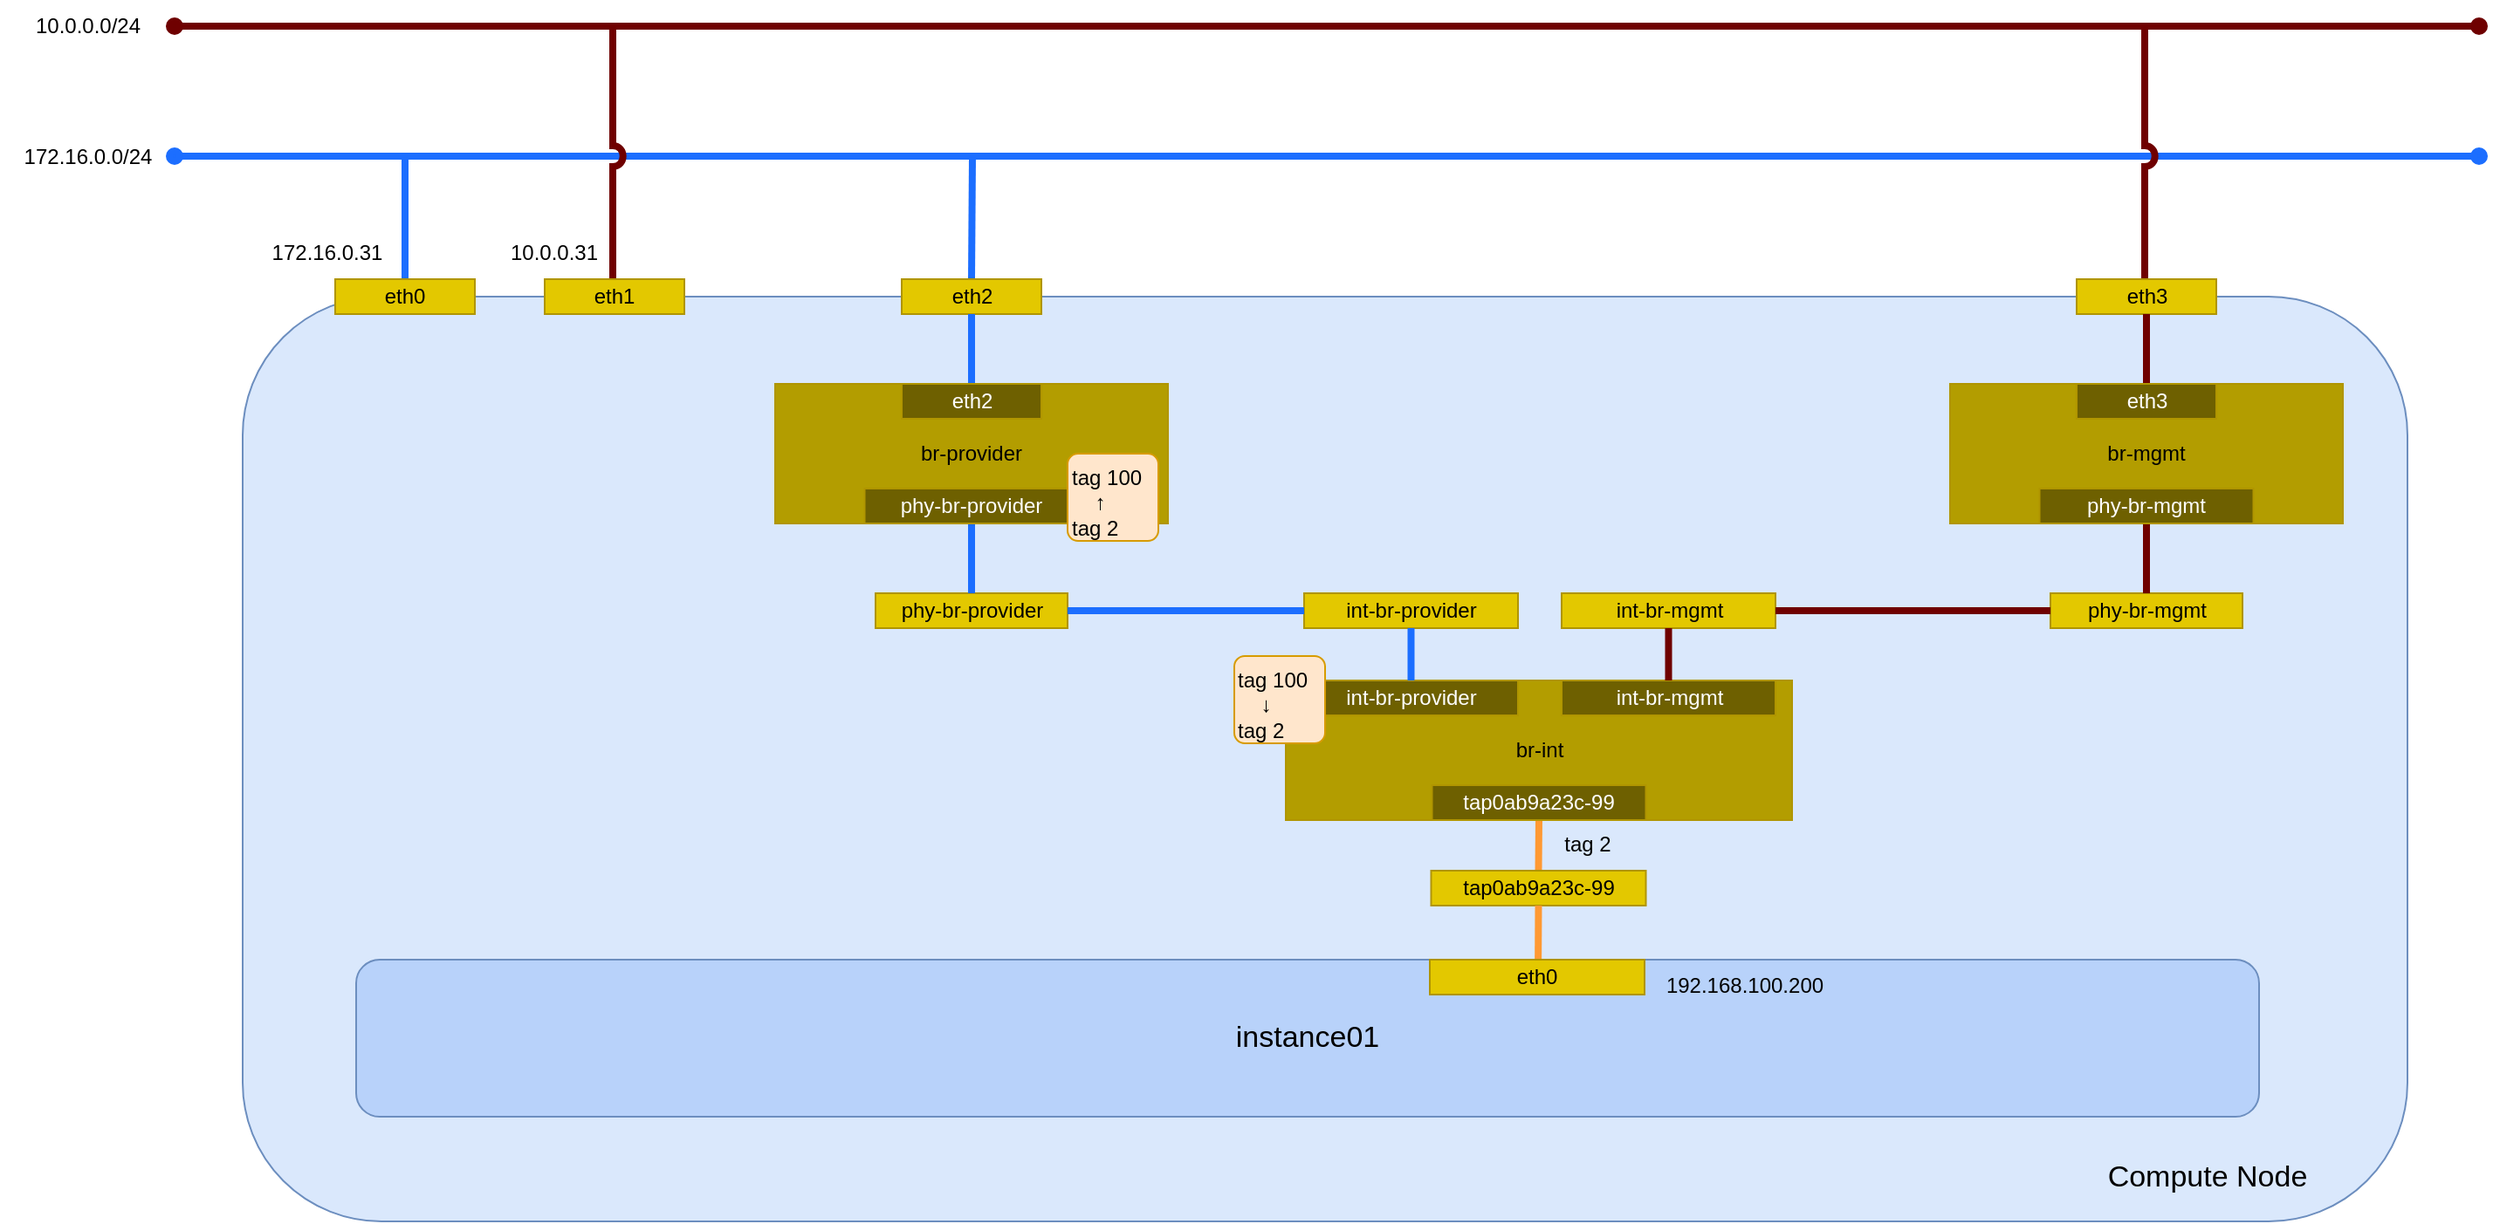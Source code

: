 <mxfile version="24.4.0" type="device">
  <diagram name="ページ1" id="6O8cq4Rfigk1k-ii5kAo">
    <mxGraphModel dx="2482" dy="666" grid="1" gridSize="10" guides="1" tooltips="1" connect="1" arrows="1" fold="1" page="1" pageScale="1" pageWidth="827" pageHeight="1169" math="0" shadow="0">
      <root>
        <mxCell id="0" />
        <object label="ネットワーク" id="1">
          <mxCell style="locked=1;" parent="0" />
        </object>
        <mxCell id="nmcxP7l3HHxIJU_-N-T5-9" value="" style="endArrow=oval;html=1;rounded=0;startArrow=oval;startFill=1;endFill=1;strokeWidth=4;fillColor=#a20025;strokeColor=#6F0000;" parent="1" edge="1">
          <mxGeometry width="50" height="50" relative="1" as="geometry">
            <mxPoint x="-694" y="35" as="sourcePoint" />
            <mxPoint x="626" y="35" as="targetPoint" />
          </mxGeometry>
        </mxCell>
        <mxCell id="nmcxP7l3HHxIJU_-N-T5-10" value="10.0.0.0/24" style="text;html=1;align=center;verticalAlign=middle;resizable=0;points=[];autosize=1;strokeColor=none;fillColor=none;" parent="1" vertex="1">
          <mxGeometry x="-784" y="20" width="80" height="30" as="geometry" />
        </mxCell>
        <mxCell id="nmcxP7l3HHxIJU_-N-T5-11" value="" style="endArrow=oval;html=1;rounded=0;startArrow=oval;startFill=1;endFill=1;strokeWidth=4;fillColor=#a20025;strokeColor=#1C6EFF;" parent="1" edge="1">
          <mxGeometry width="50" height="50" relative="1" as="geometry">
            <mxPoint x="-694" y="109.5" as="sourcePoint" />
            <mxPoint x="626" y="109.5" as="targetPoint" />
          </mxGeometry>
        </mxCell>
        <mxCell id="nmcxP7l3HHxIJU_-N-T5-12" value="172.16.0.0/24" style="text;html=1;align=center;verticalAlign=middle;resizable=0;points=[];autosize=1;strokeColor=none;fillColor=none;" parent="1" vertex="1">
          <mxGeometry x="-794" y="95" width="100" height="30" as="geometry" />
        </mxCell>
        <mxCell id="nmcxP7l3HHxIJU_-N-T5-13" value="" style="endArrow=none;html=1;rounded=0;startArrow=none;startFill=0;endFill=0;strokeWidth=4;fillColor=#a20025;strokeColor=#1C6EFF;jumpStyle=arc;" parent="1" edge="1">
          <mxGeometry width="50" height="50" relative="1" as="geometry">
            <mxPoint x="-562" y="110" as="sourcePoint" />
            <mxPoint x="-562" y="190" as="targetPoint" />
          </mxGeometry>
        </mxCell>
        <mxCell id="nmcxP7l3HHxIJU_-N-T5-14" value="" style="endArrow=none;html=1;rounded=0;startArrow=none;startFill=0;endFill=0;strokeWidth=4;fillColor=#a20025;strokeColor=#1C6EFF;jumpStyle=arc;" parent="1" edge="1">
          <mxGeometry width="50" height="50" relative="1" as="geometry">
            <mxPoint x="-237" y="110" as="sourcePoint" />
            <mxPoint x="-237.5" y="180" as="targetPoint" />
          </mxGeometry>
        </mxCell>
        <mxCell id="nmcxP7l3HHxIJU_-N-T5-15" value="" style="endArrow=none;html=1;rounded=0;startArrow=none;startFill=0;endFill=0;strokeWidth=4;fillColor=#a20025;strokeColor=#6F0000;jumpStyle=arc;" parent="1" edge="1">
          <mxGeometry width="50" height="50" relative="1" as="geometry">
            <mxPoint x="434.5" y="36" as="sourcePoint" />
            <mxPoint x="434.5" y="190" as="targetPoint" />
          </mxGeometry>
        </mxCell>
        <mxCell id="nmcxP7l3HHxIJU_-N-T5-16" value="" style="endArrow=none;html=1;rounded=0;startArrow=none;startFill=0;endFill=0;strokeWidth=4;fillColor=#a20025;strokeColor=#6F0000;jumpStyle=arc;" parent="1" edge="1">
          <mxGeometry width="50" height="50" relative="1" as="geometry">
            <mxPoint x="-443" y="34" as="sourcePoint" />
            <mxPoint x="-443" y="190" as="targetPoint" />
          </mxGeometry>
        </mxCell>
        <object label="マシン" id="ExSx5SIZApUU_Iw7rpWn-6">
          <mxCell style="locked=1;" parent="0" />
        </object>
        <mxCell id="nmcxP7l3HHxIJU_-N-T5-17" value="" style="rounded=1;whiteSpace=wrap;html=1;fillColor=#dae8fc;strokeColor=#6c8ebf;" parent="ExSx5SIZApUU_Iw7rpWn-6" vertex="1">
          <mxGeometry x="-655" y="190" width="1240" height="530" as="geometry" />
        </mxCell>
        <mxCell id="nmcxP7l3HHxIJU_-N-T5-18" value="eth1" style="rounded=0;whiteSpace=wrap;html=1;fillColor=#e3c800;fontColor=#000000;strokeColor=#B09500;" parent="ExSx5SIZApUU_Iw7rpWn-6" vertex="1">
          <mxGeometry x="-482" y="180" width="80" height="20" as="geometry" />
        </mxCell>
        <mxCell id="nmcxP7l3HHxIJU_-N-T5-19" value="eth0" style="rounded=0;whiteSpace=wrap;html=1;fillColor=#e3c800;fontColor=#000000;strokeColor=#B09500;" parent="ExSx5SIZApUU_Iw7rpWn-6" vertex="1">
          <mxGeometry x="-602" y="180" width="80" height="20" as="geometry" />
        </mxCell>
        <mxCell id="nmcxP7l3HHxIJU_-N-T5-20" value="172.16.0.31" style="text;html=1;align=center;verticalAlign=middle;resizable=0;points=[];autosize=1;strokeColor=none;fillColor=none;" parent="ExSx5SIZApUU_Iw7rpWn-6" vertex="1">
          <mxGeometry x="-652" y="150" width="90" height="30" as="geometry" />
        </mxCell>
        <mxCell id="nmcxP7l3HHxIJU_-N-T5-21" value="eth2" style="rounded=0;whiteSpace=wrap;html=1;fillColor=#e3c800;fontColor=#000000;strokeColor=#B09500;" parent="ExSx5SIZApUU_Iw7rpWn-6" vertex="1">
          <mxGeometry x="-277.5" y="180" width="80" height="20" as="geometry" />
        </mxCell>
        <mxCell id="nmcxP7l3HHxIJU_-N-T5-22" value="&lt;div&gt;eth3&lt;/div&gt;" style="rounded=0;whiteSpace=wrap;html=1;fillColor=#e3c800;fontColor=#000000;strokeColor=#B09500;" parent="ExSx5SIZApUU_Iw7rpWn-6" vertex="1">
          <mxGeometry x="395.5" y="180" width="80" height="20" as="geometry" />
        </mxCell>
        <mxCell id="nmcxP7l3HHxIJU_-N-T5-23" value="10.0.0.31" style="text;html=1;align=center;verticalAlign=middle;resizable=0;points=[];autosize=1;strokeColor=none;fillColor=none;" parent="ExSx5SIZApUU_Iw7rpWn-6" vertex="1">
          <mxGeometry x="-512" y="150" width="70" height="30" as="geometry" />
        </mxCell>
        <mxCell id="nmcxP7l3HHxIJU_-N-T5-24" value="&lt;font style=&quot;font-size: 17px;&quot;&gt;Compute Node&lt;/font&gt;" style="text;html=1;align=center;verticalAlign=middle;resizable=0;points=[];autosize=1;strokeColor=none;fillColor=none;" parent="ExSx5SIZApUU_Iw7rpWn-6" vertex="1">
          <mxGeometry x="400" y="680" width="140" height="30" as="geometry" />
        </mxCell>
        <mxCell id="nmcxP7l3HHxIJU_-N-T5-25" value="br-provider" style="rounded=0;whiteSpace=wrap;html=1;fillColor=#B39D00;fontColor=#000000;strokeColor=#B09500;" parent="ExSx5SIZApUU_Iw7rpWn-6" vertex="1">
          <mxGeometry x="-350" y="240" width="225" height="80" as="geometry" />
        </mxCell>
        <mxCell id="nmcxP7l3HHxIJU_-N-T5-26" value="phy-br-provider" style="rounded=0;whiteSpace=wrap;html=1;fillColor=#e3c800;fontColor=#000000;strokeColor=#B09500;" parent="ExSx5SIZApUU_Iw7rpWn-6" vertex="1">
          <mxGeometry x="-292.5" y="360" width="110" height="20" as="geometry" />
        </mxCell>
        <mxCell id="nmcxP7l3HHxIJU_-N-T5-27" value="" style="endArrow=none;html=1;rounded=0;startArrow=none;startFill=0;endFill=0;strokeWidth=4;fillColor=#a20025;strokeColor=#1C6EFF;jumpStyle=arc;entryX=0.5;entryY=0;entryDx=0;entryDy=0;exitX=0.5;exitY=1;exitDx=0;exitDy=0;" parent="ExSx5SIZApUU_Iw7rpWn-6" source="nmcxP7l3HHxIJU_-N-T5-21" target="nmcxP7l3HHxIJU_-N-T5-30" edge="1">
          <mxGeometry width="50" height="50" relative="1" as="geometry">
            <mxPoint x="-226.5" y="100" as="sourcePoint" />
            <mxPoint x="-226.5" y="180" as="targetPoint" />
          </mxGeometry>
        </mxCell>
        <mxCell id="nmcxP7l3HHxIJU_-N-T5-28" value="" style="endArrow=none;html=1;rounded=0;startArrow=none;startFill=0;endFill=0;strokeWidth=4;fillColor=#a20025;strokeColor=#1C6EFF;jumpStyle=arc;entryX=0.5;entryY=0;entryDx=0;entryDy=0;exitX=0.5;exitY=1;exitDx=0;exitDy=0;" parent="ExSx5SIZApUU_Iw7rpWn-6" source="nmcxP7l3HHxIJU_-N-T5-31" target="nmcxP7l3HHxIJU_-N-T5-26" edge="1">
          <mxGeometry width="50" height="50" relative="1" as="geometry">
            <mxPoint x="-227.5" y="200" as="sourcePoint" />
            <mxPoint x="-227.5" y="225" as="targetPoint" />
          </mxGeometry>
        </mxCell>
        <mxCell id="nmcxP7l3HHxIJU_-N-T5-30" value="&lt;font color=&quot;#ffffff&quot;&gt;eth2&lt;/font&gt;" style="rounded=0;whiteSpace=wrap;html=1;fillColor=#6E6000;fontColor=#000000;strokeColor=#B09500;" parent="ExSx5SIZApUU_Iw7rpWn-6" vertex="1">
          <mxGeometry x="-277.5" y="240" width="80" height="20" as="geometry" />
        </mxCell>
        <mxCell id="nmcxP7l3HHxIJU_-N-T5-31" value="&lt;font color=&quot;#ffffff&quot;&gt;phy-br-provider&lt;/font&gt;" style="rounded=0;whiteSpace=wrap;html=1;fillColor=#6E6000;fontColor=#000000;strokeColor=#B09500;" parent="ExSx5SIZApUU_Iw7rpWn-6" vertex="1">
          <mxGeometry x="-298.75" y="300" width="122.5" height="20" as="geometry" />
        </mxCell>
        <mxCell id="nmcxP7l3HHxIJU_-N-T5-33" value="br-mgmt" style="rounded=0;whiteSpace=wrap;html=1;fillColor=#B39D00;fontColor=#000000;strokeColor=#B09500;" parent="ExSx5SIZApUU_Iw7rpWn-6" vertex="1">
          <mxGeometry x="323" y="240" width="225" height="80" as="geometry" />
        </mxCell>
        <mxCell id="nmcxP7l3HHxIJU_-N-T5-34" value="phy-br-mgmt" style="rounded=0;whiteSpace=wrap;html=1;fillColor=#e3c800;fontColor=#000000;strokeColor=#B09500;" parent="ExSx5SIZApUU_Iw7rpWn-6" vertex="1">
          <mxGeometry x="380.5" y="360" width="110" height="20" as="geometry" />
        </mxCell>
        <mxCell id="nmcxP7l3HHxIJU_-N-T5-35" value="" style="endArrow=none;html=1;rounded=0;startArrow=none;startFill=0;endFill=0;strokeWidth=4;fillColor=#a20025;strokeColor=#6F0000;jumpStyle=arc;entryX=0.5;entryY=0;entryDx=0;entryDy=0;exitX=0.5;exitY=1;exitDx=0;exitDy=0;" parent="ExSx5SIZApUU_Iw7rpWn-6" source="nmcxP7l3HHxIJU_-N-T5-22" target="nmcxP7l3HHxIJU_-N-T5-37" edge="1">
          <mxGeometry width="50" height="50" relative="1" as="geometry">
            <mxPoint x="435.5" y="190" as="sourcePoint" />
            <mxPoint x="446.5" y="180" as="targetPoint" />
          </mxGeometry>
        </mxCell>
        <mxCell id="nmcxP7l3HHxIJU_-N-T5-36" value="" style="endArrow=none;html=1;rounded=0;startArrow=none;startFill=0;endFill=0;strokeWidth=4;fillColor=#a20025;strokeColor=#6F0000;jumpStyle=arc;entryX=0.5;entryY=0;entryDx=0;entryDy=0;exitX=0.5;exitY=1;exitDx=0;exitDy=0;" parent="ExSx5SIZApUU_Iw7rpWn-6" source="nmcxP7l3HHxIJU_-N-T5-38" target="nmcxP7l3HHxIJU_-N-T5-34" edge="1">
          <mxGeometry width="50" height="50" relative="1" as="geometry">
            <mxPoint x="445.5" y="200" as="sourcePoint" />
            <mxPoint x="445.5" y="225" as="targetPoint" />
          </mxGeometry>
        </mxCell>
        <mxCell id="nmcxP7l3HHxIJU_-N-T5-37" value="&lt;font color=&quot;#ffffff&quot;&gt;eth3&lt;/font&gt;" style="rounded=0;whiteSpace=wrap;html=1;fillColor=#6E6000;fontColor=#000000;strokeColor=#B09500;" parent="ExSx5SIZApUU_Iw7rpWn-6" vertex="1">
          <mxGeometry x="395.5" y="240" width="80" height="20" as="geometry" />
        </mxCell>
        <mxCell id="nmcxP7l3HHxIJU_-N-T5-38" value="&lt;font color=&quot;#ffffff&quot;&gt;phy-br-mgmt&lt;/font&gt;" style="rounded=0;whiteSpace=wrap;html=1;fillColor=#6E6000;fontColor=#000000;strokeColor=#B09500;" parent="ExSx5SIZApUU_Iw7rpWn-6" vertex="1">
          <mxGeometry x="374.25" y="300" width="122.5" height="20" as="geometry" />
        </mxCell>
        <mxCell id="nmcxP7l3HHxIJU_-N-T5-39" value="br-int" style="rounded=0;whiteSpace=wrap;html=1;fillColor=#B39D00;fontColor=#000000;strokeColor=#B09500;" parent="ExSx5SIZApUU_Iw7rpWn-6" vertex="1">
          <mxGeometry x="-57.5" y="410" width="290" height="80" as="geometry" />
        </mxCell>
        <mxCell id="nmcxP7l3HHxIJU_-N-T5-40" value="&lt;font color=&quot;#ffffff&quot;&gt;int-br-provider&lt;/font&gt;" style="rounded=0;whiteSpace=wrap;html=1;fillColor=#6E6000;fontColor=#000000;strokeColor=#B09500;" parent="ExSx5SIZApUU_Iw7rpWn-6" vertex="1">
          <mxGeometry x="-47" y="410" width="122.5" height="20" as="geometry" />
        </mxCell>
        <mxCell id="nmcxP7l3HHxIJU_-N-T5-41" value="&lt;font color=&quot;#ffffff&quot;&gt;int-br-mgmt&lt;/font&gt;" style="rounded=0;whiteSpace=wrap;html=1;fillColor=#6E6000;fontColor=#000000;strokeColor=#B09500;" parent="ExSx5SIZApUU_Iw7rpWn-6" vertex="1">
          <mxGeometry x="100.5" y="410" width="122.5" height="20" as="geometry" />
        </mxCell>
        <mxCell id="nmcxP7l3HHxIJU_-N-T5-42" value="int-br-provider" style="rounded=0;whiteSpace=wrap;html=1;fillColor=#e3c800;fontColor=#000000;strokeColor=#B09500;" parent="ExSx5SIZApUU_Iw7rpWn-6" vertex="1">
          <mxGeometry x="-47" y="360" width="122.5" height="20" as="geometry" />
        </mxCell>
        <mxCell id="nmcxP7l3HHxIJU_-N-T5-43" value="int-br-mgmt" style="rounded=0;whiteSpace=wrap;html=1;fillColor=#e3c800;fontColor=#000000;strokeColor=#B09500;" parent="ExSx5SIZApUU_Iw7rpWn-6" vertex="1">
          <mxGeometry x="100.5" y="360" width="122.5" height="20" as="geometry" />
        </mxCell>
        <mxCell id="nmcxP7l3HHxIJU_-N-T5-44" value="" style="endArrow=none;html=1;rounded=0;startArrow=none;startFill=0;endFill=0;strokeWidth=4;fillColor=#a20025;strokeColor=#1C6EFF;jumpStyle=arc;entryX=0;entryY=0.5;entryDx=0;entryDy=0;exitX=1;exitY=0.5;exitDx=0;exitDy=0;" parent="ExSx5SIZApUU_Iw7rpWn-6" source="nmcxP7l3HHxIJU_-N-T5-26" target="nmcxP7l3HHxIJU_-N-T5-42" edge="1">
          <mxGeometry width="50" height="50" relative="1" as="geometry">
            <mxPoint x="-227" y="330" as="sourcePoint" />
            <mxPoint x="-227" y="370" as="targetPoint" />
          </mxGeometry>
        </mxCell>
        <mxCell id="nmcxP7l3HHxIJU_-N-T5-45" value="" style="endArrow=none;html=1;rounded=0;startArrow=none;startFill=0;endFill=0;strokeWidth=4;fillColor=#a20025;strokeColor=#FF9933;jumpStyle=arc;exitX=0.5;exitY=1;exitDx=0;exitDy=0;entryX=0.5;entryY=0;entryDx=0;entryDy=0;" parent="ExSx5SIZApUU_Iw7rpWn-6" source="PTYmkBVkSRzFn1gX9XiX-7" target="8hwlycpKDpt2aF7OGgKg-3" edge="1">
          <mxGeometry width="50" height="50" relative="1" as="geometry">
            <mxPoint x="-172" y="380" as="sourcePoint" />
            <mxPoint x="88" y="520" as="targetPoint" />
          </mxGeometry>
        </mxCell>
        <mxCell id="nmcxP7l3HHxIJU_-N-T5-46" value="" style="endArrow=none;html=1;rounded=0;startArrow=none;startFill=0;endFill=0;strokeWidth=4;fillColor=#a20025;strokeColor=#6F0000;jumpStyle=arc;entryX=1;entryY=0.5;entryDx=0;entryDy=0;exitX=0;exitY=0.5;exitDx=0;exitDy=0;" parent="ExSx5SIZApUU_Iw7rpWn-6" source="nmcxP7l3HHxIJU_-N-T5-34" target="nmcxP7l3HHxIJU_-N-T5-43" edge="1">
          <mxGeometry width="50" height="50" relative="1" as="geometry">
            <mxPoint x="446" y="330" as="sourcePoint" />
            <mxPoint x="446" y="370" as="targetPoint" />
          </mxGeometry>
        </mxCell>
        <mxCell id="nmcxP7l3HHxIJU_-N-T5-47" value="" style="endArrow=none;html=1;rounded=0;startArrow=none;startFill=0;endFill=0;strokeWidth=4;fillColor=#a20025;strokeColor=#6F0000;jumpStyle=arc;entryX=0.5;entryY=0;entryDx=0;entryDy=0;exitX=0.5;exitY=1;exitDx=0;exitDy=0;" parent="ExSx5SIZApUU_Iw7rpWn-6" source="nmcxP7l3HHxIJU_-N-T5-43" target="nmcxP7l3HHxIJU_-N-T5-41" edge="1">
          <mxGeometry width="50" height="50" relative="1" as="geometry">
            <mxPoint x="391" y="380" as="sourcePoint" />
            <mxPoint x="233" y="380" as="targetPoint" />
          </mxGeometry>
        </mxCell>
        <mxCell id="PTYmkBVkSRzFn1gX9XiX-7" value="&lt;font color=&quot;#ffffff&quot;&gt;tap0ab9a23c-99&lt;/font&gt;" style="rounded=0;whiteSpace=wrap;html=1;fillColor=#6E6000;fontColor=#000000;strokeColor=#B09500;" parent="ExSx5SIZApUU_Iw7rpWn-6" vertex="1">
          <mxGeometry x="26.25" y="470" width="122.5" height="20" as="geometry" />
        </mxCell>
        <mxCell id="PTYmkBVkSRzFn1gX9XiX-8" value="tag 2" style="text;html=1;align=center;verticalAlign=middle;resizable=0;points=[];autosize=1;strokeColor=none;fillColor=none;" parent="ExSx5SIZApUU_Iw7rpWn-6" vertex="1">
          <mxGeometry x="90" y="489" width="50" height="30" as="geometry" />
        </mxCell>
        <mxCell id="PTYmkBVkSRzFn1gX9XiX-9" value="" style="endArrow=none;html=1;rounded=0;startArrow=none;startFill=0;endFill=0;strokeWidth=4;fillColor=#a20025;strokeColor=#1C6EFF;jumpStyle=arc;entryX=0.5;entryY=0;entryDx=0;entryDy=0;exitX=0.5;exitY=1;exitDx=0;exitDy=0;" parent="ExSx5SIZApUU_Iw7rpWn-6" source="nmcxP7l3HHxIJU_-N-T5-42" target="nmcxP7l3HHxIJU_-N-T5-40" edge="1">
          <mxGeometry width="50" height="50" relative="1" as="geometry">
            <mxPoint x="-227" y="330" as="sourcePoint" />
            <mxPoint x="-227" y="370" as="targetPoint" />
          </mxGeometry>
        </mxCell>
        <mxCell id="PTYmkBVkSRzFn1gX9XiX-10" value="&lt;div&gt;tag 100&lt;br&gt;&lt;/div&gt;&lt;div&gt;&amp;nbsp;&amp;nbsp;&amp;nbsp; ↓&lt;br&gt;&lt;/div&gt;&lt;div&gt;tag 2&lt;/div&gt;" style="text;html=1;whiteSpace=wrap;overflow=hidden;rounded=1;fillColor=#ffe6cc;strokeColor=#d79b00;arcSize=12;" parent="ExSx5SIZApUU_Iw7rpWn-6" vertex="1">
          <mxGeometry x="-87" y="396" width="52" height="50" as="geometry" />
        </mxCell>
        <mxCell id="PTYmkBVkSRzFn1gX9XiX-11" value="&lt;div&gt;tag 100&lt;br&gt;&lt;/div&gt;&lt;div&gt;&amp;nbsp;&amp;nbsp;&amp;nbsp; ↑&lt;br&gt;&lt;/div&gt;&lt;div&gt;tag 2&lt;br&gt;&lt;/div&gt;" style="text;html=1;whiteSpace=wrap;overflow=hidden;rounded=1;fillColor=#ffe6cc;strokeColor=#d79b00;arcSize=12;" parent="ExSx5SIZApUU_Iw7rpWn-6" vertex="1">
          <mxGeometry x="-182.5" y="280" width="52" height="50" as="geometry" />
        </mxCell>
        <mxCell id="8hwlycpKDpt2aF7OGgKg-3" value="tap0ab9a23c-99" style="rounded=0;whiteSpace=wrap;html=1;fillColor=#e3c800;fontColor=#000000;strokeColor=#B09500;" parent="ExSx5SIZApUU_Iw7rpWn-6" vertex="1">
          <mxGeometry x="25.75" y="519" width="123" height="20" as="geometry" />
        </mxCell>
        <mxCell id="8hwlycpKDpt2aF7OGgKg-4" value="" style="endArrow=none;html=1;rounded=0;startArrow=none;startFill=0;endFill=0;strokeWidth=4;fillColor=#a20025;strokeColor=#FF9933;jumpStyle=arc;exitX=0.5;exitY=1;exitDx=0;exitDy=0;" parent="ExSx5SIZApUU_Iw7rpWn-6" source="8hwlycpKDpt2aF7OGgKg-3" edge="1">
          <mxGeometry width="50" height="50" relative="1" as="geometry">
            <mxPoint x="87.75" y="550" as="sourcePoint" />
            <mxPoint x="87" y="580" as="targetPoint" />
          </mxGeometry>
        </mxCell>
        <object label="インスタンス" id="PTYmkBVkSRzFn1gX9XiX-1">
          <mxCell style="locked=1;" parent="0" />
        </object>
        <mxCell id="PTYmkBVkSRzFn1gX9XiX-2" value="&lt;font style=&quot;font-size: 17px;&quot;&gt;instance01&lt;/font&gt;" style="rounded=1;whiteSpace=wrap;html=1;fillColor=#b8d2fa;strokeColor=#6c8ebf;align=center;horizontal=1;" parent="PTYmkBVkSRzFn1gX9XiX-1" vertex="1">
          <mxGeometry x="-590" y="570" width="1090" height="90" as="geometry" />
        </mxCell>
        <mxCell id="PTYmkBVkSRzFn1gX9XiX-4" value="192.168.100.200" style="text;html=1;align=center;verticalAlign=middle;resizable=0;points=[];autosize=1;strokeColor=none;fillColor=none;" parent="PTYmkBVkSRzFn1gX9XiX-1" vertex="1">
          <mxGeometry x="145" y="570" width="120" height="30" as="geometry" />
        </mxCell>
        <mxCell id="8hwlycpKDpt2aF7OGgKg-2" value="eth0" style="rounded=0;whiteSpace=wrap;html=1;fillColor=#e3c800;fontColor=#000000;strokeColor=#B09500;" parent="PTYmkBVkSRzFn1gX9XiX-1" vertex="1">
          <mxGeometry x="25" y="570" width="123" height="20" as="geometry" />
        </mxCell>
      </root>
    </mxGraphModel>
  </diagram>
</mxfile>
